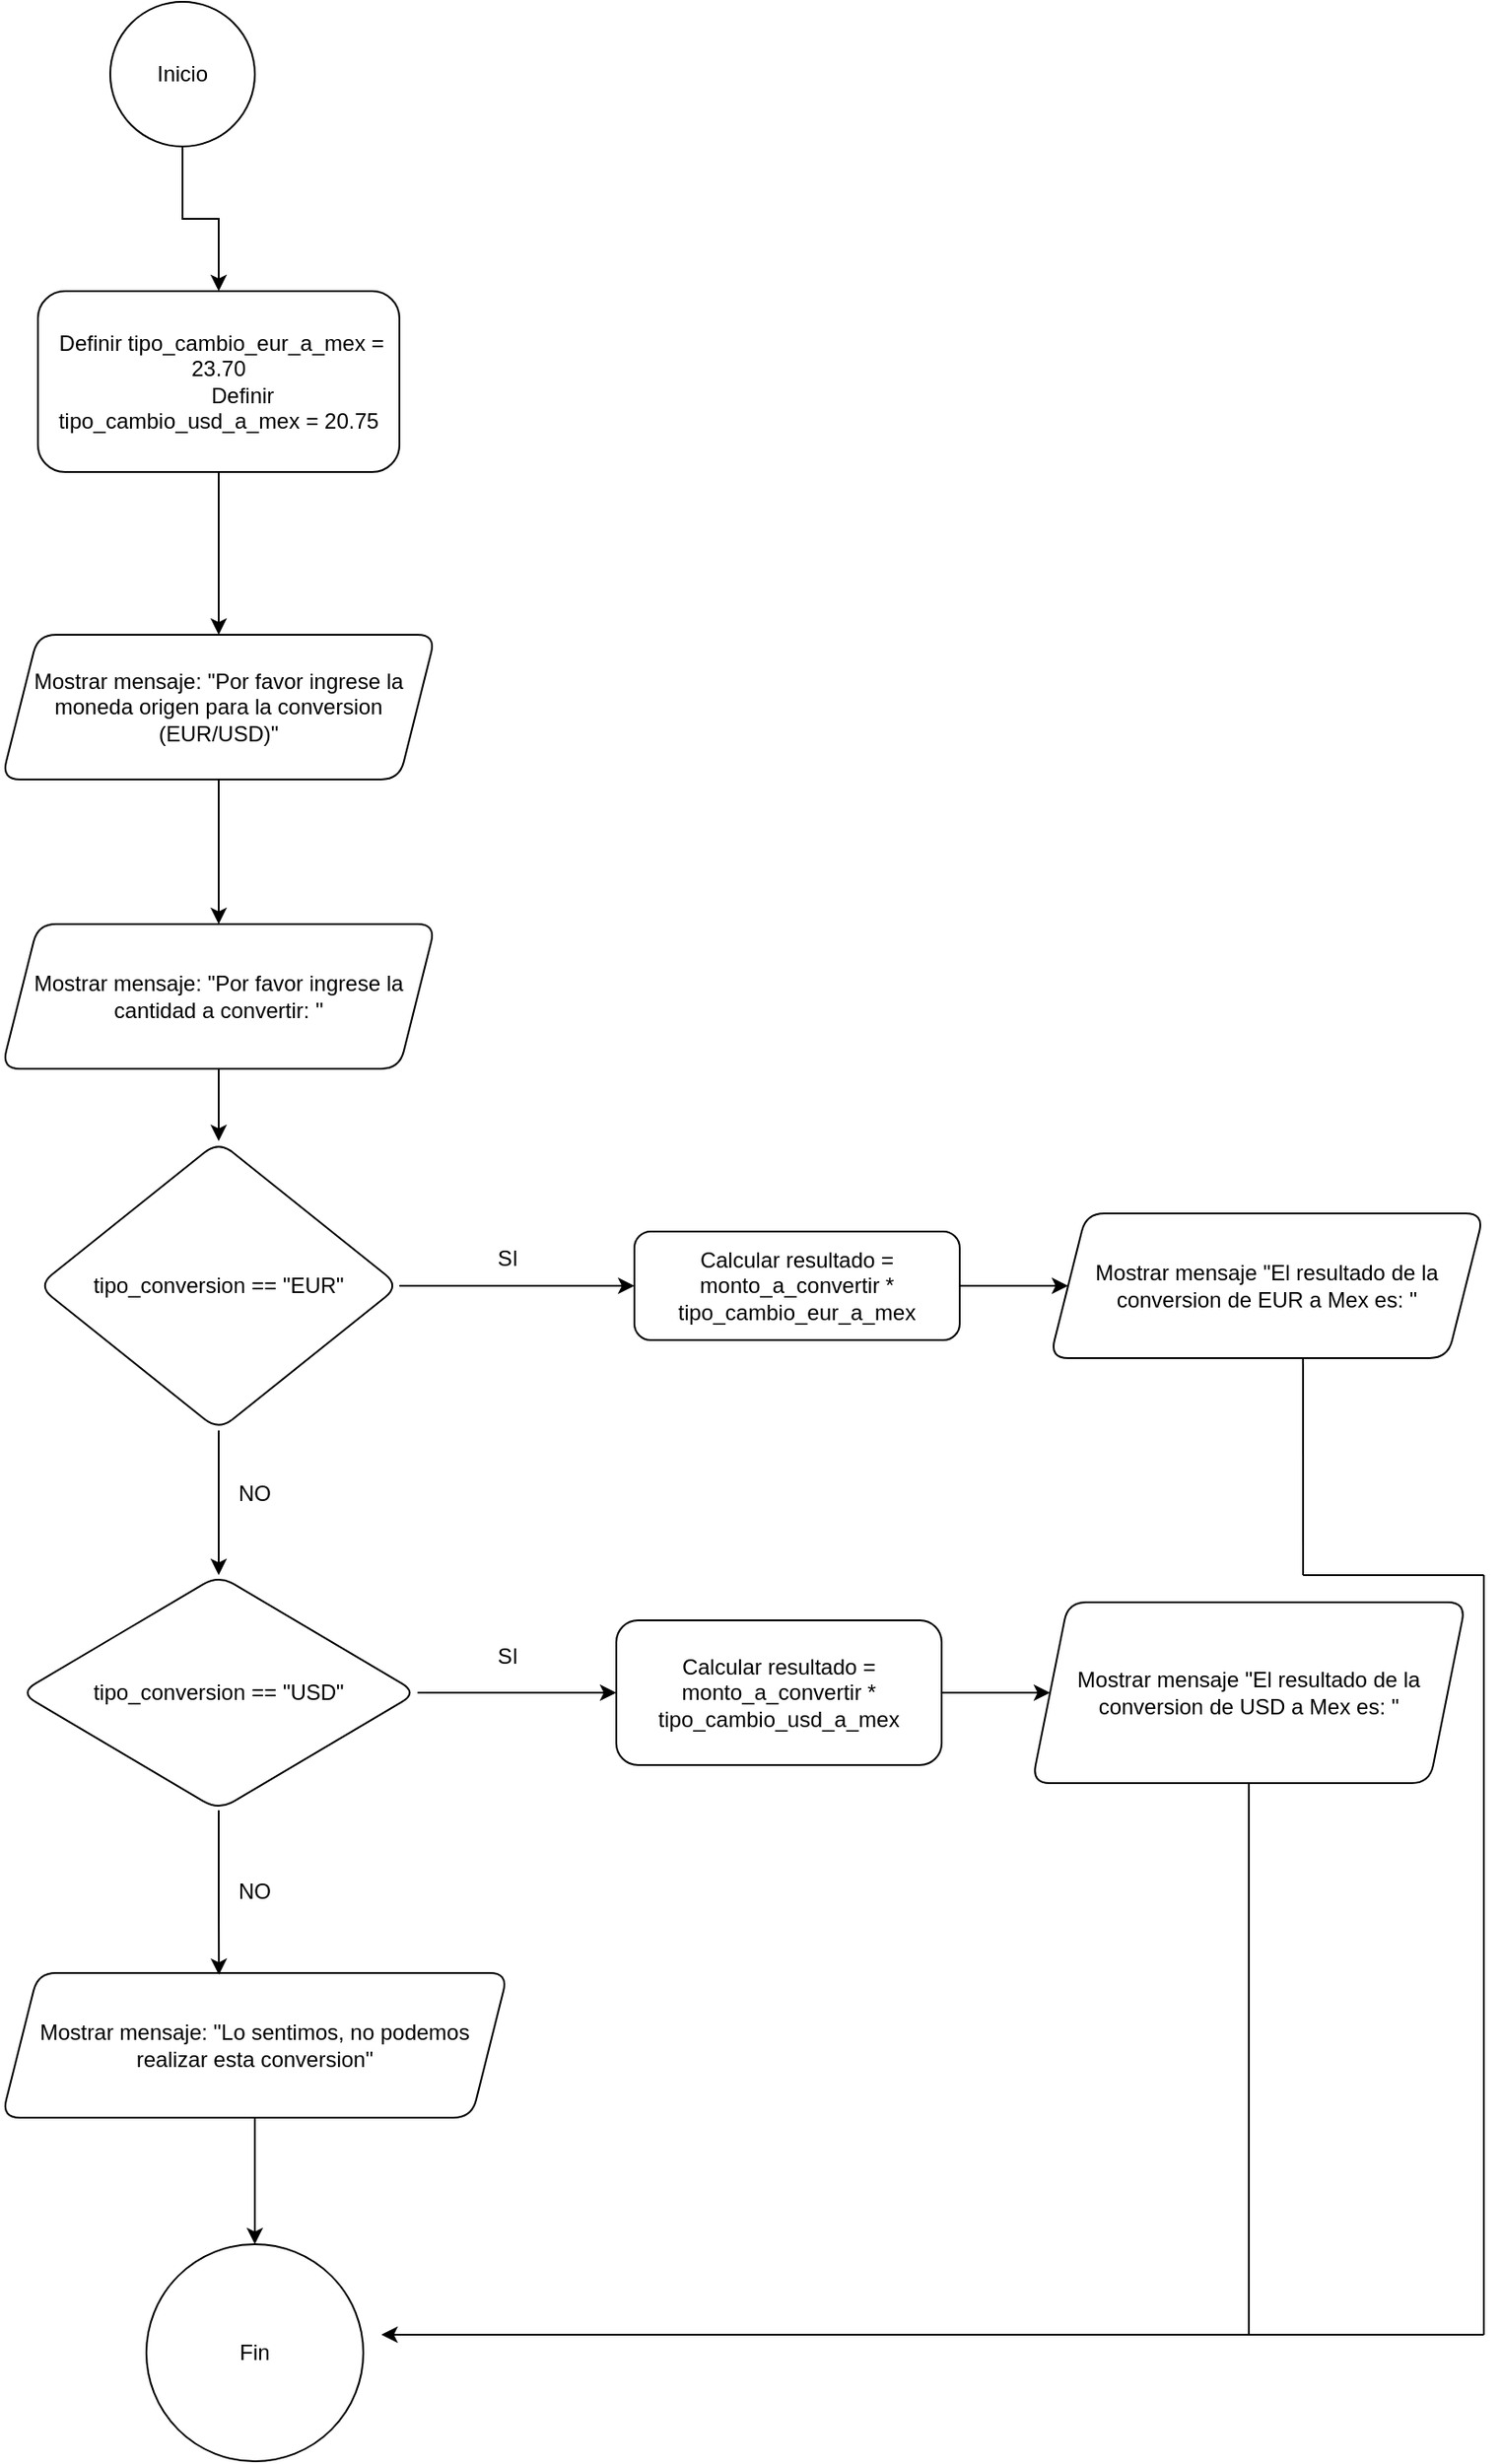 <mxfile version="25.0.3">
  <diagram id="C5RBs43oDa-KdzZeNtuy" name="Page-1">
    <mxGraphModel dx="1877" dy="557" grid="1" gridSize="10" guides="1" tooltips="1" connect="1" arrows="1" fold="1" page="1" pageScale="1" pageWidth="827" pageHeight="1169" math="0" shadow="0">
      <root>
        <mxCell id="WIyWlLk6GJQsqaUBKTNV-0" />
        <mxCell id="WIyWlLk6GJQsqaUBKTNV-1" parent="WIyWlLk6GJQsqaUBKTNV-0" />
        <mxCell id="Yh69G0Fh408ok0piyPVB-2" value="" style="edgeStyle=orthogonalEdgeStyle;rounded=0;orthogonalLoop=1;jettySize=auto;html=1;" edge="1" parent="WIyWlLk6GJQsqaUBKTNV-1" source="Yh69G0Fh408ok0piyPVB-0" target="Yh69G0Fh408ok0piyPVB-1">
          <mxGeometry relative="1" as="geometry" />
        </mxCell>
        <mxCell id="Yh69G0Fh408ok0piyPVB-0" value="Inicio" style="ellipse;whiteSpace=wrap;html=1;aspect=fixed;" vertex="1" parent="WIyWlLk6GJQsqaUBKTNV-1">
          <mxGeometry x="50" y="30" width="80" height="80" as="geometry" />
        </mxCell>
        <mxCell id="Yh69G0Fh408ok0piyPVB-4" value="" style="edgeStyle=orthogonalEdgeStyle;rounded=0;orthogonalLoop=1;jettySize=auto;html=1;" edge="1" parent="WIyWlLk6GJQsqaUBKTNV-1" source="Yh69G0Fh408ok0piyPVB-1" target="Yh69G0Fh408ok0piyPVB-3">
          <mxGeometry relative="1" as="geometry" />
        </mxCell>
        <mxCell id="Yh69G0Fh408ok0piyPVB-1" value="&lt;div&gt;&amp;nbsp;Definir tipo_cambio_eur_a_mex = 23.70&lt;/div&gt;&lt;div&gt;&amp;nbsp; &amp;nbsp; &amp;nbsp; &amp;nbsp; Definir tipo_cambio_usd_a_mex = 20.75&lt;/div&gt;" style="rounded=1;whiteSpace=wrap;html=1;" vertex="1" parent="WIyWlLk6GJQsqaUBKTNV-1">
          <mxGeometry x="10" y="190" width="200" height="100" as="geometry" />
        </mxCell>
        <mxCell id="Yh69G0Fh408ok0piyPVB-6" value="" style="edgeStyle=orthogonalEdgeStyle;rounded=0;orthogonalLoop=1;jettySize=auto;html=1;" edge="1" parent="WIyWlLk6GJQsqaUBKTNV-1" source="Yh69G0Fh408ok0piyPVB-3" target="Yh69G0Fh408ok0piyPVB-5">
          <mxGeometry relative="1" as="geometry" />
        </mxCell>
        <mxCell id="Yh69G0Fh408ok0piyPVB-3" value="Mostrar mensaje: &quot;Por favor ingrese la moneda origen para la conversion (EUR/USD)&quot;" style="shape=parallelogram;perimeter=parallelogramPerimeter;whiteSpace=wrap;html=1;fixedSize=1;rounded=1;" vertex="1" parent="WIyWlLk6GJQsqaUBKTNV-1">
          <mxGeometry x="-10" y="380" width="240" height="80" as="geometry" />
        </mxCell>
        <mxCell id="Yh69G0Fh408ok0piyPVB-8" value="" style="edgeStyle=orthogonalEdgeStyle;rounded=0;orthogonalLoop=1;jettySize=auto;html=1;" edge="1" parent="WIyWlLk6GJQsqaUBKTNV-1" source="Yh69G0Fh408ok0piyPVB-5" target="Yh69G0Fh408ok0piyPVB-7">
          <mxGeometry relative="1" as="geometry" />
        </mxCell>
        <mxCell id="Yh69G0Fh408ok0piyPVB-5" value="Mostrar mensaje: &quot;Por favor ingrese la cantidad a convertir: &quot;" style="shape=parallelogram;perimeter=parallelogramPerimeter;whiteSpace=wrap;html=1;fixedSize=1;rounded=1;" vertex="1" parent="WIyWlLk6GJQsqaUBKTNV-1">
          <mxGeometry x="-10" y="540" width="240" height="80" as="geometry" />
        </mxCell>
        <mxCell id="Yh69G0Fh408ok0piyPVB-10" value="" style="edgeStyle=orthogonalEdgeStyle;rounded=0;orthogonalLoop=1;jettySize=auto;html=1;exitX=1;exitY=0.5;exitDx=0;exitDy=0;" edge="1" parent="WIyWlLk6GJQsqaUBKTNV-1" source="Yh69G0Fh408ok0piyPVB-7" target="Yh69G0Fh408ok0piyPVB-9">
          <mxGeometry relative="1" as="geometry">
            <mxPoint x="290" y="740" as="sourcePoint" />
          </mxGeometry>
        </mxCell>
        <mxCell id="Yh69G0Fh408ok0piyPVB-14" value="" style="edgeStyle=orthogonalEdgeStyle;rounded=0;orthogonalLoop=1;jettySize=auto;html=1;" edge="1" parent="WIyWlLk6GJQsqaUBKTNV-1" source="Yh69G0Fh408ok0piyPVB-7" target="Yh69G0Fh408ok0piyPVB-13">
          <mxGeometry relative="1" as="geometry" />
        </mxCell>
        <mxCell id="Yh69G0Fh408ok0piyPVB-7" value="tipo_conversion == &quot;EUR&quot;" style="rhombus;whiteSpace=wrap;html=1;rounded=1;" vertex="1" parent="WIyWlLk6GJQsqaUBKTNV-1">
          <mxGeometry x="10" y="660" width="200" height="160" as="geometry" />
        </mxCell>
        <mxCell id="Yh69G0Fh408ok0piyPVB-12" value="" style="edgeStyle=orthogonalEdgeStyle;rounded=0;orthogonalLoop=1;jettySize=auto;html=1;" edge="1" parent="WIyWlLk6GJQsqaUBKTNV-1" source="Yh69G0Fh408ok0piyPVB-9" target="Yh69G0Fh408ok0piyPVB-11">
          <mxGeometry relative="1" as="geometry" />
        </mxCell>
        <mxCell id="Yh69G0Fh408ok0piyPVB-9" value="Calcular resultado = monto_a_convertir * tipo_cambio_eur_a_mex" style="whiteSpace=wrap;html=1;rounded=1;" vertex="1" parent="WIyWlLk6GJQsqaUBKTNV-1">
          <mxGeometry x="340" y="710" width="180" height="60" as="geometry" />
        </mxCell>
        <mxCell id="Yh69G0Fh408ok0piyPVB-11" value="Mostrar mensaje &quot;El resultado de la conversion de EUR a Mex es: &quot;" style="shape=parallelogram;perimeter=parallelogramPerimeter;whiteSpace=wrap;html=1;fixedSize=1;rounded=1;" vertex="1" parent="WIyWlLk6GJQsqaUBKTNV-1">
          <mxGeometry x="570" y="700" width="240" height="80" as="geometry" />
        </mxCell>
        <mxCell id="Yh69G0Fh408ok0piyPVB-16" value="" style="edgeStyle=orthogonalEdgeStyle;rounded=0;orthogonalLoop=1;jettySize=auto;html=1;" edge="1" parent="WIyWlLk6GJQsqaUBKTNV-1" source="Yh69G0Fh408ok0piyPVB-13" target="Yh69G0Fh408ok0piyPVB-15">
          <mxGeometry relative="1" as="geometry" />
        </mxCell>
        <mxCell id="Yh69G0Fh408ok0piyPVB-13" value="tipo_conversion == &quot;USD&quot;" style="rhombus;whiteSpace=wrap;html=1;rounded=1;" vertex="1" parent="WIyWlLk6GJQsqaUBKTNV-1">
          <mxGeometry y="900" width="220" height="130" as="geometry" />
        </mxCell>
        <mxCell id="Yh69G0Fh408ok0piyPVB-18" value="" style="edgeStyle=orthogonalEdgeStyle;rounded=0;orthogonalLoop=1;jettySize=auto;html=1;" edge="1" parent="WIyWlLk6GJQsqaUBKTNV-1" source="Yh69G0Fh408ok0piyPVB-15" target="Yh69G0Fh408ok0piyPVB-17">
          <mxGeometry relative="1" as="geometry" />
        </mxCell>
        <mxCell id="Yh69G0Fh408ok0piyPVB-15" value="Calcular resultado = monto_a_convertir * tipo_cambio_usd_a_mex" style="whiteSpace=wrap;html=1;rounded=1;" vertex="1" parent="WIyWlLk6GJQsqaUBKTNV-1">
          <mxGeometry x="330" y="925" width="180" height="80" as="geometry" />
        </mxCell>
        <mxCell id="Yh69G0Fh408ok0piyPVB-17" value="Mostrar mensaje &quot;El resultado de la conversion de USD a Mex es: &quot;" style="shape=parallelogram;perimeter=parallelogramPerimeter;whiteSpace=wrap;html=1;fixedSize=1;rounded=1;" vertex="1" parent="WIyWlLk6GJQsqaUBKTNV-1">
          <mxGeometry x="560" y="915" width="240" height="100" as="geometry" />
        </mxCell>
        <mxCell id="Yh69G0Fh408ok0piyPVB-33" value="" style="edgeStyle=orthogonalEdgeStyle;rounded=0;orthogonalLoop=1;jettySize=auto;html=1;" edge="1" parent="WIyWlLk6GJQsqaUBKTNV-1" source="Yh69G0Fh408ok0piyPVB-21" target="Yh69G0Fh408ok0piyPVB-23">
          <mxGeometry relative="1" as="geometry" />
        </mxCell>
        <mxCell id="Yh69G0Fh408ok0piyPVB-21" value="Mostrar mensaje: &quot;Lo sentimos, no podemos realizar esta conversion&quot;" style="shape=parallelogram;perimeter=parallelogramPerimeter;whiteSpace=wrap;html=1;fixedSize=1;rounded=1;" vertex="1" parent="WIyWlLk6GJQsqaUBKTNV-1">
          <mxGeometry x="-10" y="1120" width="280" height="80" as="geometry" />
        </mxCell>
        <mxCell id="Yh69G0Fh408ok0piyPVB-23" value="Fin" style="ellipse;whiteSpace=wrap;html=1;rounded=1;" vertex="1" parent="WIyWlLk6GJQsqaUBKTNV-1">
          <mxGeometry x="70" y="1270" width="120" height="120" as="geometry" />
        </mxCell>
        <mxCell id="Yh69G0Fh408ok0piyPVB-27" value="NO" style="text;strokeColor=none;align=center;fillColor=none;html=1;verticalAlign=middle;whiteSpace=wrap;rounded=0;" vertex="1" parent="WIyWlLk6GJQsqaUBKTNV-1">
          <mxGeometry x="100" y="840" width="60" height="30" as="geometry" />
        </mxCell>
        <mxCell id="Yh69G0Fh408ok0piyPVB-30" value="NO" style="text;strokeColor=none;align=center;fillColor=none;html=1;verticalAlign=middle;whiteSpace=wrap;rounded=0;" vertex="1" parent="WIyWlLk6GJQsqaUBKTNV-1">
          <mxGeometry x="100" y="1060" width="60" height="30" as="geometry" />
        </mxCell>
        <mxCell id="Yh69G0Fh408ok0piyPVB-32" style="edgeStyle=orthogonalEdgeStyle;rounded=0;orthogonalLoop=1;jettySize=auto;html=1;exitX=0.5;exitY=1;exitDx=0;exitDy=0;entryX=0.429;entryY=0.013;entryDx=0;entryDy=0;entryPerimeter=0;" edge="1" parent="WIyWlLk6GJQsqaUBKTNV-1" source="Yh69G0Fh408ok0piyPVB-13" target="Yh69G0Fh408ok0piyPVB-21">
          <mxGeometry relative="1" as="geometry" />
        </mxCell>
        <mxCell id="Yh69G0Fh408ok0piyPVB-34" value="SI" style="text;strokeColor=none;align=center;fillColor=none;html=1;verticalAlign=middle;whiteSpace=wrap;rounded=0;" vertex="1" parent="WIyWlLk6GJQsqaUBKTNV-1">
          <mxGeometry x="240" y="710" width="60" height="30" as="geometry" />
        </mxCell>
        <mxCell id="Yh69G0Fh408ok0piyPVB-38" value="SI" style="text;strokeColor=none;align=center;fillColor=none;html=1;verticalAlign=middle;whiteSpace=wrap;rounded=0;" vertex="1" parent="WIyWlLk6GJQsqaUBKTNV-1">
          <mxGeometry x="240" y="930" width="60" height="30" as="geometry" />
        </mxCell>
        <mxCell id="Yh69G0Fh408ok0piyPVB-39" value="" style="endArrow=none;html=1;rounded=0;entryX=0.583;entryY=1;entryDx=0;entryDy=0;entryPerimeter=0;" edge="1" parent="WIyWlLk6GJQsqaUBKTNV-1" target="Yh69G0Fh408ok0piyPVB-11">
          <mxGeometry width="50" height="50" relative="1" as="geometry">
            <mxPoint x="710" y="900" as="sourcePoint" />
            <mxPoint x="715" y="810" as="targetPoint" />
          </mxGeometry>
        </mxCell>
        <mxCell id="Yh69G0Fh408ok0piyPVB-40" value="" style="endArrow=none;html=1;rounded=0;" edge="1" parent="WIyWlLk6GJQsqaUBKTNV-1">
          <mxGeometry width="50" height="50" relative="1" as="geometry">
            <mxPoint x="710" y="900" as="sourcePoint" />
            <mxPoint x="810" y="900" as="targetPoint" />
          </mxGeometry>
        </mxCell>
        <mxCell id="Yh69G0Fh408ok0piyPVB-41" value="" style="endArrow=none;html=1;rounded=0;" edge="1" parent="WIyWlLk6GJQsqaUBKTNV-1">
          <mxGeometry width="50" height="50" relative="1" as="geometry">
            <mxPoint x="810" y="1320" as="sourcePoint" />
            <mxPoint x="810" y="900" as="targetPoint" />
          </mxGeometry>
        </mxCell>
        <mxCell id="Yh69G0Fh408ok0piyPVB-42" value="" style="endArrow=classic;html=1;rounded=0;" edge="1" parent="WIyWlLk6GJQsqaUBKTNV-1">
          <mxGeometry width="50" height="50" relative="1" as="geometry">
            <mxPoint x="810" y="1320" as="sourcePoint" />
            <mxPoint x="200" y="1320" as="targetPoint" />
          </mxGeometry>
        </mxCell>
        <mxCell id="Yh69G0Fh408ok0piyPVB-43" value="" style="endArrow=none;html=1;rounded=0;" edge="1" parent="WIyWlLk6GJQsqaUBKTNV-1">
          <mxGeometry width="50" height="50" relative="1" as="geometry">
            <mxPoint x="680" y="1320" as="sourcePoint" />
            <mxPoint x="680" y="1015" as="targetPoint" />
          </mxGeometry>
        </mxCell>
      </root>
    </mxGraphModel>
  </diagram>
</mxfile>

